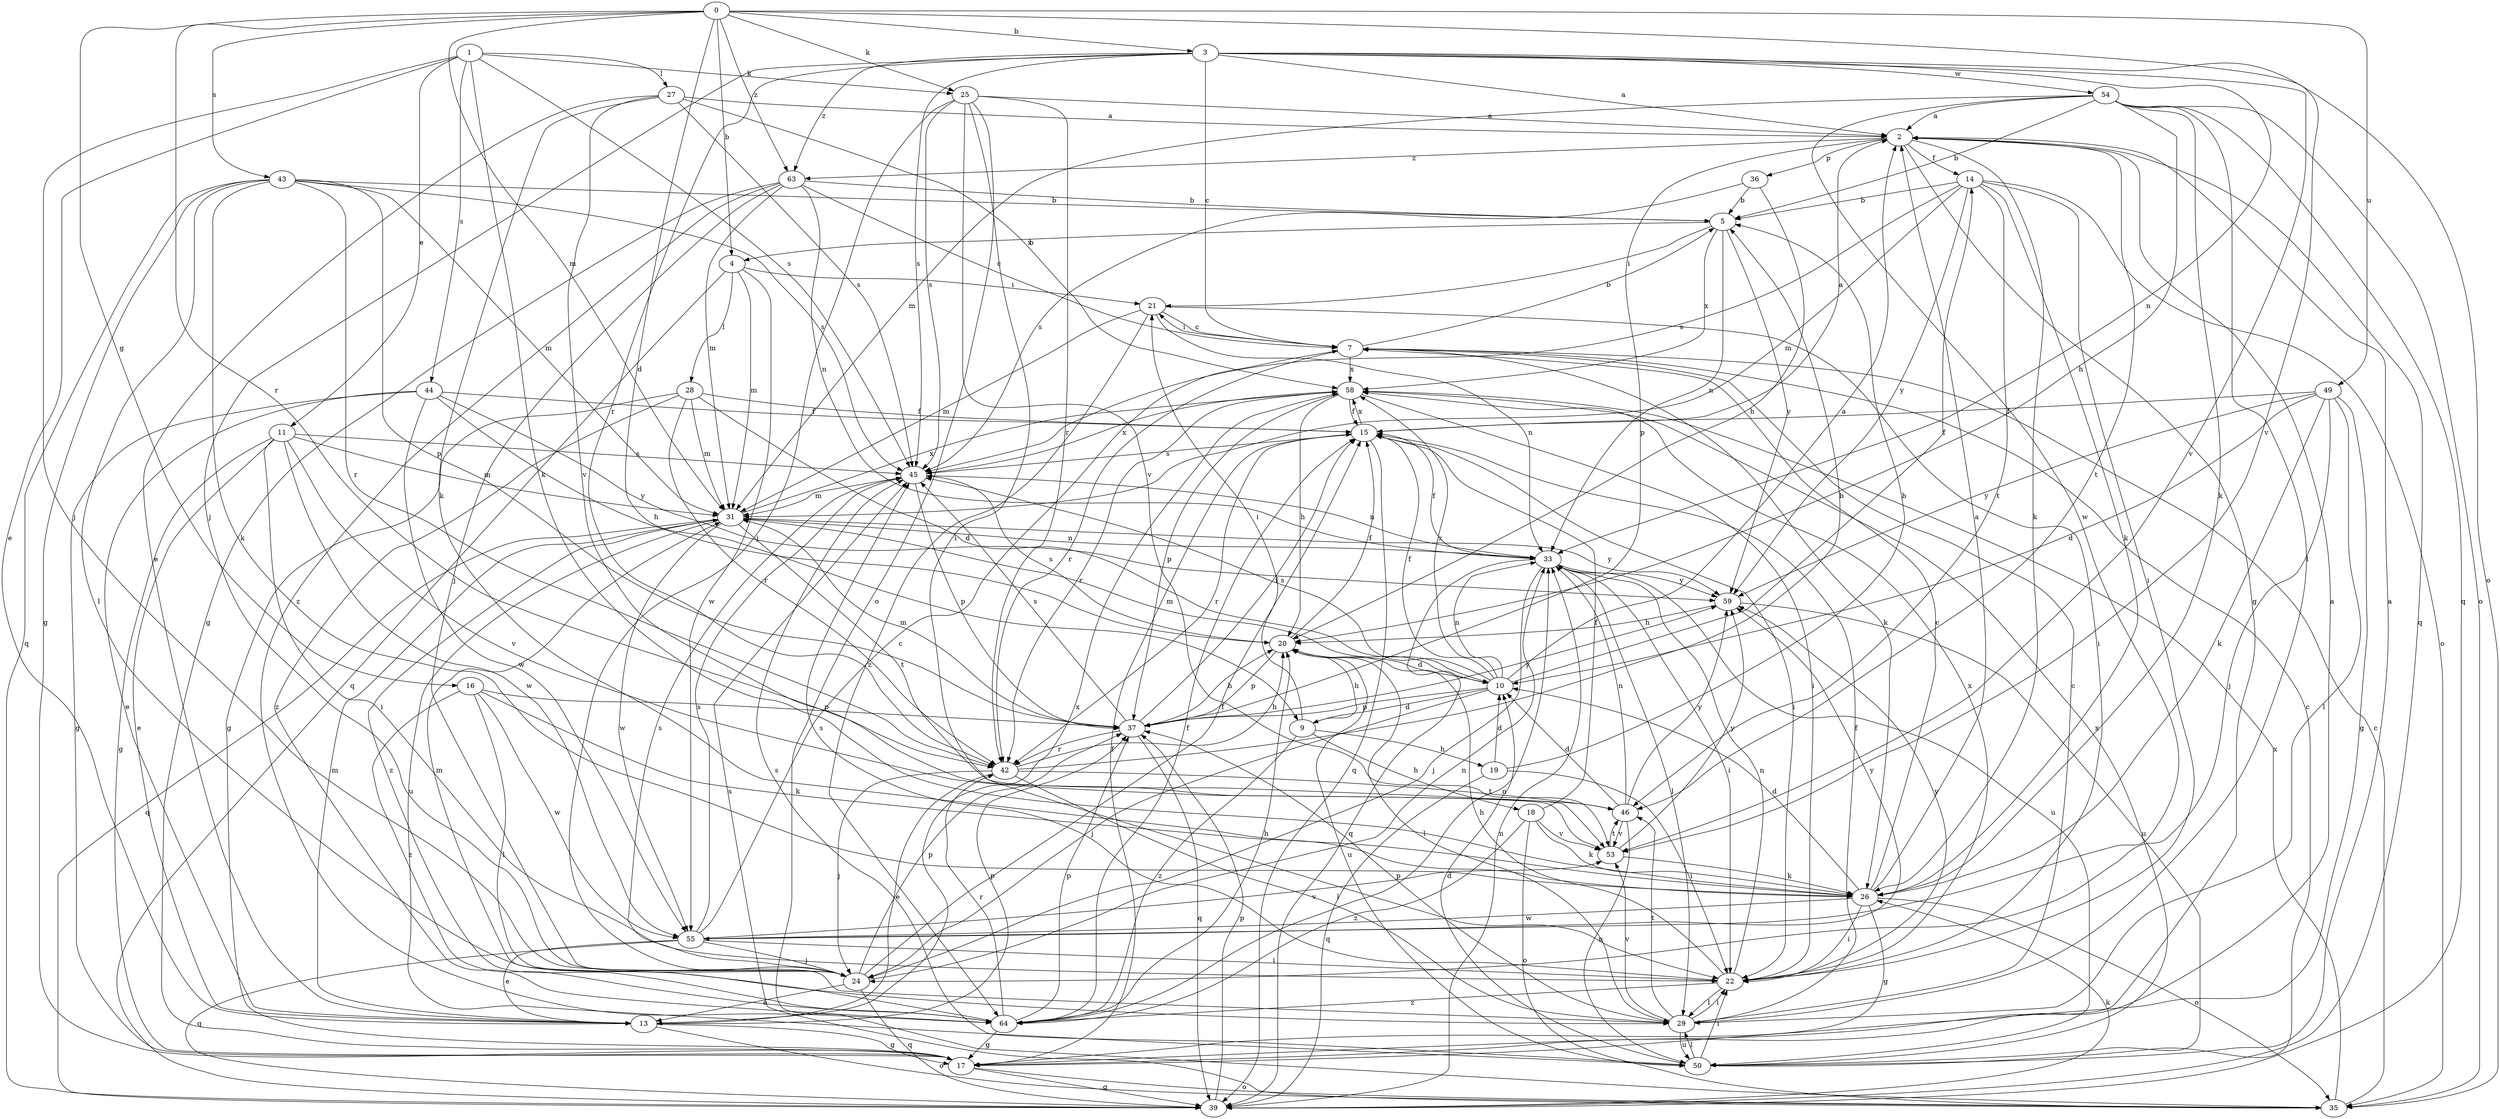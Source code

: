 strict digraph  {
0;
1;
2;
3;
4;
5;
7;
9;
10;
11;
13;
14;
15;
16;
17;
18;
19;
20;
21;
22;
24;
25;
26;
27;
28;
29;
31;
33;
35;
36;
37;
39;
42;
43;
44;
45;
46;
49;
50;
53;
54;
55;
58;
59;
63;
64;
0 -> 3  [label=b];
0 -> 4  [label=b];
0 -> 9  [label=d];
0 -> 16  [label=g];
0 -> 25  [label=k];
0 -> 31  [label=m];
0 -> 42  [label=r];
0 -> 43  [label=s];
0 -> 49  [label=u];
0 -> 53  [label=v];
0 -> 63  [label=z];
1 -> 11  [label=e];
1 -> 13  [label=e];
1 -> 24  [label=j];
1 -> 25  [label=k];
1 -> 26  [label=k];
1 -> 27  [label=l];
1 -> 44  [label=s];
1 -> 45  [label=s];
2 -> 14  [label=f];
2 -> 17  [label=g];
2 -> 26  [label=k];
2 -> 36  [label=p];
2 -> 37  [label=p];
2 -> 39  [label=q];
2 -> 46  [label=t];
2 -> 63  [label=z];
3 -> 2  [label=a];
3 -> 7  [label=c];
3 -> 24  [label=j];
3 -> 33  [label=n];
3 -> 35  [label=o];
3 -> 42  [label=r];
3 -> 45  [label=s];
3 -> 53  [label=v];
3 -> 54  [label=w];
3 -> 63  [label=z];
4 -> 21  [label=i];
4 -> 28  [label=l];
4 -> 31  [label=m];
4 -> 39  [label=q];
4 -> 55  [label=w];
5 -> 4  [label=b];
5 -> 21  [label=i];
5 -> 33  [label=n];
5 -> 58  [label=x];
5 -> 59  [label=y];
7 -> 5  [label=b];
7 -> 21  [label=i];
7 -> 26  [label=k];
7 -> 42  [label=r];
7 -> 58  [label=x];
9 -> 18  [label=h];
9 -> 19  [label=h];
9 -> 20  [label=h];
9 -> 21  [label=i];
9 -> 64  [label=z];
10 -> 2  [label=a];
10 -> 9  [label=d];
10 -> 14  [label=f];
10 -> 15  [label=f];
10 -> 24  [label=j];
10 -> 31  [label=m];
10 -> 33  [label=n];
10 -> 37  [label=p];
10 -> 45  [label=s];
10 -> 58  [label=x];
11 -> 13  [label=e];
11 -> 17  [label=g];
11 -> 22  [label=i];
11 -> 31  [label=m];
11 -> 45  [label=s];
11 -> 53  [label=v];
11 -> 55  [label=w];
13 -> 17  [label=g];
13 -> 31  [label=m];
13 -> 35  [label=o];
13 -> 37  [label=p];
13 -> 58  [label=x];
14 -> 5  [label=b];
14 -> 22  [label=i];
14 -> 26  [label=k];
14 -> 31  [label=m];
14 -> 35  [label=o];
14 -> 45  [label=s];
14 -> 46  [label=t];
14 -> 59  [label=y];
15 -> 2  [label=a];
15 -> 22  [label=i];
15 -> 39  [label=q];
15 -> 42  [label=r];
15 -> 45  [label=s];
15 -> 58  [label=x];
16 -> 26  [label=k];
16 -> 29  [label=l];
16 -> 37  [label=p];
16 -> 55  [label=w];
16 -> 64  [label=z];
17 -> 2  [label=a];
17 -> 15  [label=f];
17 -> 35  [label=o];
17 -> 39  [label=q];
18 -> 15  [label=f];
18 -> 26  [label=k];
18 -> 35  [label=o];
18 -> 53  [label=v];
18 -> 64  [label=z];
19 -> 5  [label=b];
19 -> 10  [label=d];
19 -> 22  [label=i];
19 -> 39  [label=q];
20 -> 10  [label=d];
20 -> 15  [label=f];
20 -> 29  [label=l];
20 -> 37  [label=p];
20 -> 45  [label=s];
20 -> 50  [label=u];
21 -> 7  [label=c];
21 -> 22  [label=i];
21 -> 31  [label=m];
21 -> 33  [label=n];
21 -> 64  [label=z];
22 -> 20  [label=h];
22 -> 29  [label=l];
22 -> 33  [label=n];
22 -> 45  [label=s];
22 -> 58  [label=x];
22 -> 59  [label=y];
22 -> 64  [label=z];
24 -> 13  [label=e];
24 -> 15  [label=f];
24 -> 33  [label=n];
24 -> 37  [label=p];
24 -> 39  [label=q];
24 -> 45  [label=s];
25 -> 2  [label=a];
25 -> 22  [label=i];
25 -> 24  [label=j];
25 -> 35  [label=o];
25 -> 42  [label=r];
25 -> 45  [label=s];
25 -> 53  [label=v];
26 -> 2  [label=a];
26 -> 7  [label=c];
26 -> 10  [label=d];
26 -> 17  [label=g];
26 -> 22  [label=i];
26 -> 35  [label=o];
26 -> 55  [label=w];
27 -> 2  [label=a];
27 -> 13  [label=e];
27 -> 26  [label=k];
27 -> 45  [label=s];
27 -> 53  [label=v];
27 -> 58  [label=x];
28 -> 10  [label=d];
28 -> 15  [label=f];
28 -> 17  [label=g];
28 -> 31  [label=m];
28 -> 42  [label=r];
28 -> 64  [label=z];
29 -> 7  [label=c];
29 -> 15  [label=f];
29 -> 22  [label=i];
29 -> 37  [label=p];
29 -> 46  [label=t];
29 -> 50  [label=u];
29 -> 53  [label=v];
31 -> 33  [label=n];
31 -> 39  [label=q];
31 -> 46  [label=t];
31 -> 50  [label=u];
31 -> 55  [label=w];
31 -> 58  [label=x];
31 -> 59  [label=y];
31 -> 64  [label=z];
33 -> 15  [label=f];
33 -> 22  [label=i];
33 -> 24  [label=j];
33 -> 29  [label=l];
33 -> 39  [label=q];
33 -> 50  [label=u];
33 -> 59  [label=y];
35 -> 7  [label=c];
35 -> 45  [label=s];
35 -> 58  [label=x];
36 -> 5  [label=b];
36 -> 20  [label=h];
36 -> 45  [label=s];
37 -> 15  [label=f];
37 -> 20  [label=h];
37 -> 31  [label=m];
37 -> 39  [label=q];
37 -> 42  [label=r];
37 -> 45  [label=s];
37 -> 59  [label=y];
39 -> 26  [label=k];
39 -> 33  [label=n];
39 -> 37  [label=p];
42 -> 5  [label=b];
42 -> 13  [label=e];
42 -> 20  [label=h];
42 -> 24  [label=j];
42 -> 29  [label=l];
42 -> 46  [label=t];
43 -> 5  [label=b];
43 -> 17  [label=g];
43 -> 26  [label=k];
43 -> 29  [label=l];
43 -> 31  [label=m];
43 -> 37  [label=p];
43 -> 39  [label=q];
43 -> 42  [label=r];
43 -> 45  [label=s];
44 -> 13  [label=e];
44 -> 15  [label=f];
44 -> 17  [label=g];
44 -> 20  [label=h];
44 -> 55  [label=w];
44 -> 59  [label=y];
45 -> 31  [label=m];
45 -> 33  [label=n];
45 -> 37  [label=p];
45 -> 58  [label=x];
46 -> 10  [label=d];
46 -> 33  [label=n];
46 -> 50  [label=u];
46 -> 53  [label=v];
46 -> 59  [label=y];
49 -> 10  [label=d];
49 -> 15  [label=f];
49 -> 17  [label=g];
49 -> 24  [label=j];
49 -> 26  [label=k];
49 -> 29  [label=l];
49 -> 59  [label=y];
50 -> 2  [label=a];
50 -> 7  [label=c];
50 -> 10  [label=d];
50 -> 22  [label=i];
50 -> 29  [label=l];
50 -> 45  [label=s];
50 -> 58  [label=x];
53 -> 26  [label=k];
53 -> 46  [label=t];
53 -> 59  [label=y];
54 -> 2  [label=a];
54 -> 5  [label=b];
54 -> 20  [label=h];
54 -> 26  [label=k];
54 -> 29  [label=l];
54 -> 31  [label=m];
54 -> 35  [label=o];
54 -> 39  [label=q];
54 -> 55  [label=w];
55 -> 7  [label=c];
55 -> 13  [label=e];
55 -> 22  [label=i];
55 -> 24  [label=j];
55 -> 39  [label=q];
55 -> 45  [label=s];
55 -> 53  [label=v];
55 -> 59  [label=y];
58 -> 15  [label=f];
58 -> 20  [label=h];
58 -> 22  [label=i];
58 -> 37  [label=p];
58 -> 42  [label=r];
59 -> 20  [label=h];
59 -> 50  [label=u];
63 -> 5  [label=b];
63 -> 7  [label=c];
63 -> 17  [label=g];
63 -> 24  [label=j];
63 -> 31  [label=m];
63 -> 33  [label=n];
63 -> 64  [label=z];
64 -> 15  [label=f];
64 -> 17  [label=g];
64 -> 20  [label=h];
64 -> 31  [label=m];
64 -> 33  [label=n];
64 -> 37  [label=p];
64 -> 42  [label=r];
}
